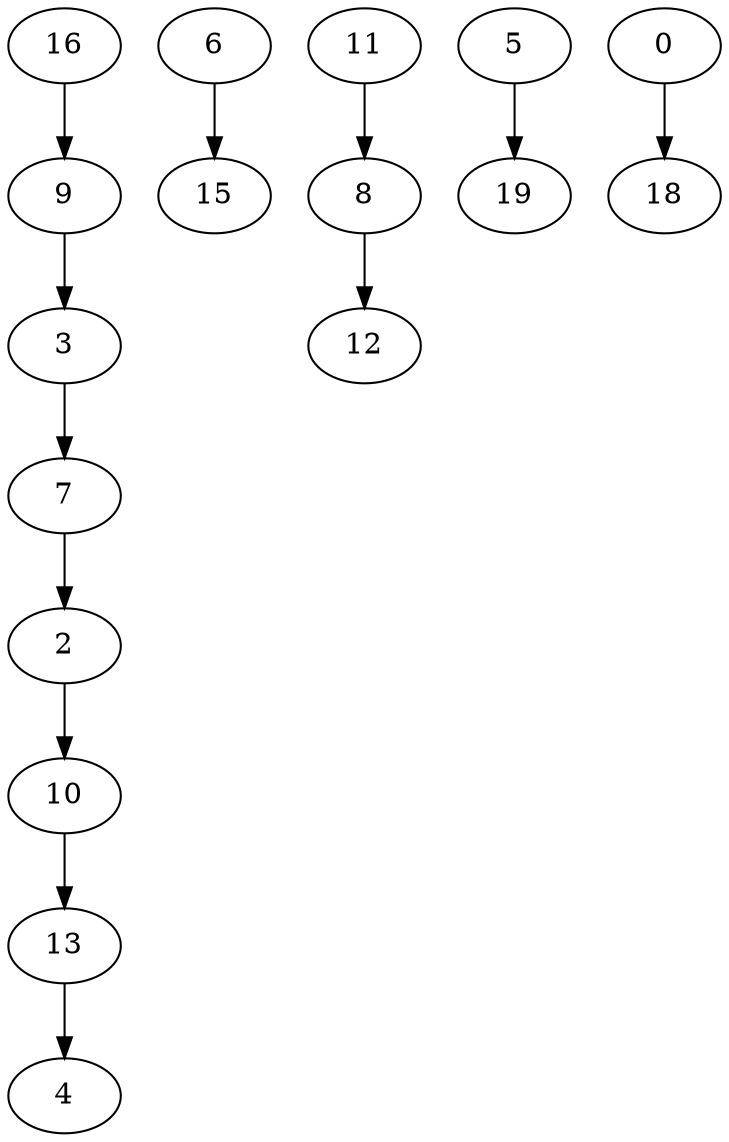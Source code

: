 digraph graphname {
	16 -> 9 -> 3 -> 7 -> 2 -> 10 -> 13 -> 4;
	6 -> 15;
	11 -> 8 -> 12;
	5 -> 19;
	0 -> 18;
}



